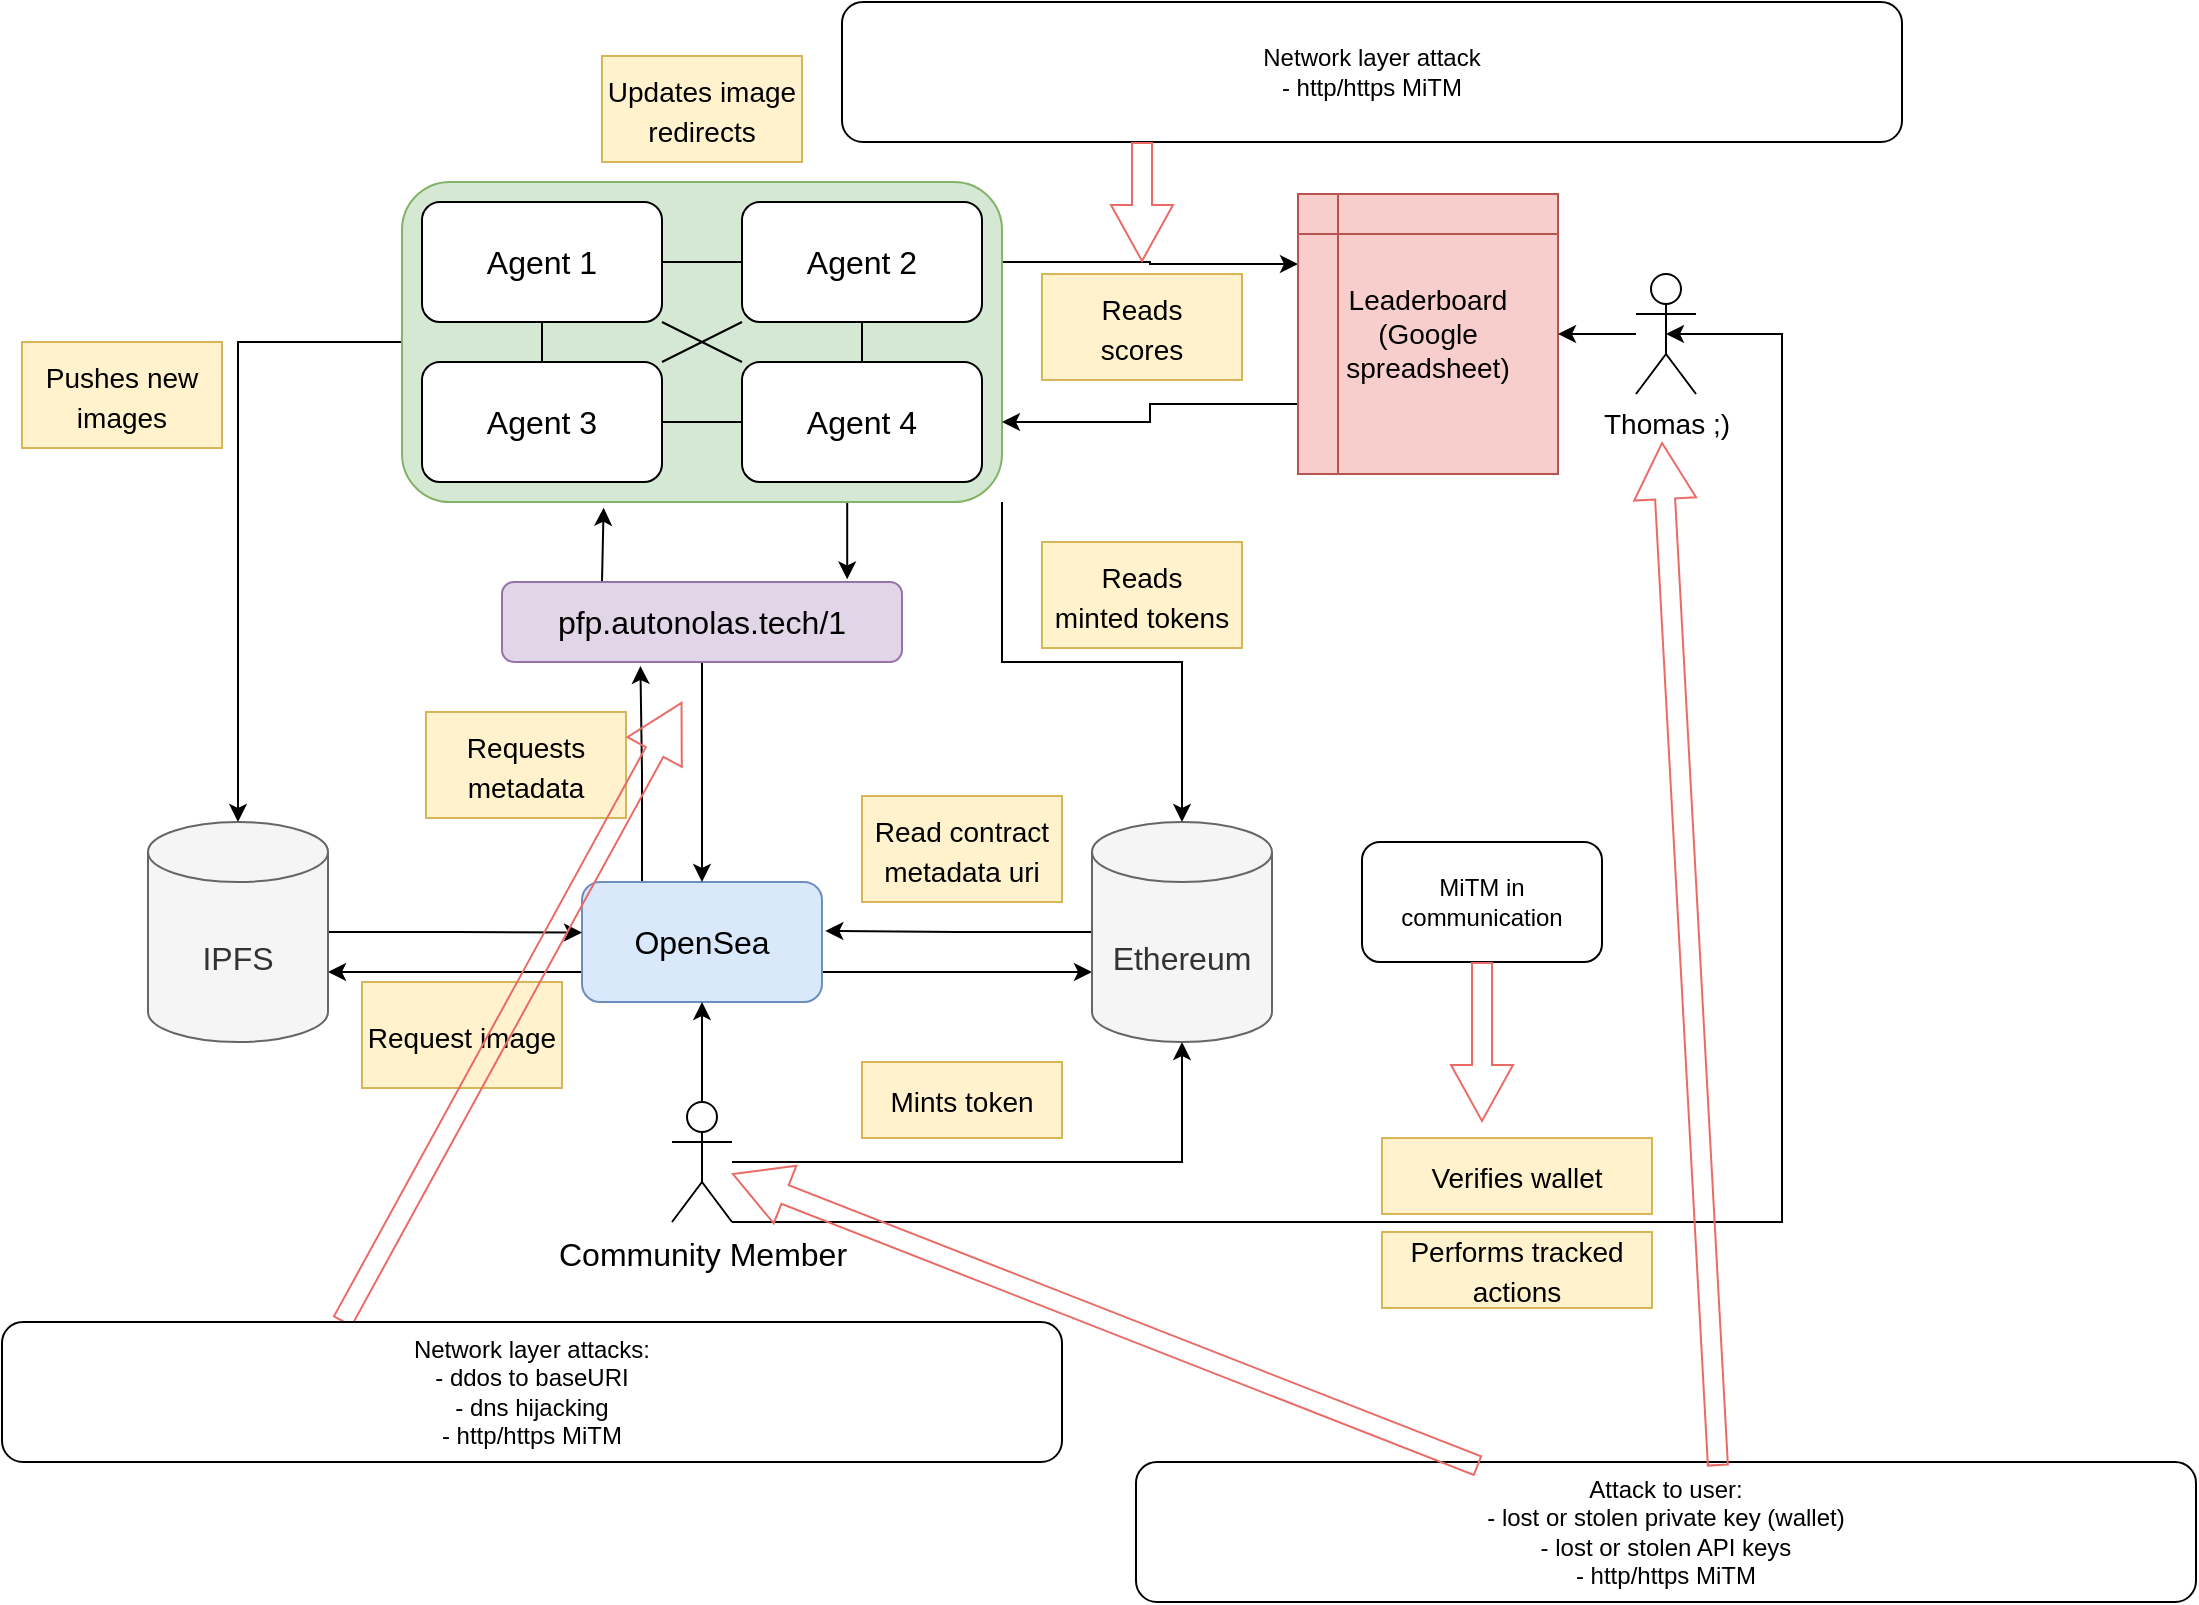 <mxfile version="15.8.7" type="device"><diagram id="3Q-_4YPnuxiTS6hT6uX3" name="Página-1"><mxGraphModel dx="1929" dy="865" grid="1" gridSize="10" guides="1" tooltips="1" connect="1" arrows="1" fold="1" page="1" pageScale="1" pageWidth="827" pageHeight="1169" math="0" shadow="0"><root><mxCell id="0"/><mxCell id="1" parent="0"/><mxCell id="X0S3YLoOOhXlMDZQoMTR-20" style="edgeStyle=orthogonalEdgeStyle;rounded=0;orthogonalLoop=1;jettySize=auto;html=1;exitX=0.75;exitY=1;exitDx=0;exitDy=0;entryX=0.863;entryY=-0.033;entryDx=0;entryDy=0;entryPerimeter=0;fontSize=16;" parent="1" source="X0S3YLoOOhXlMDZQoMTR-6" target="X0S3YLoOOhXlMDZQoMTR-18" edge="1"><mxGeometry relative="1" as="geometry"/></mxCell><mxCell id="X0S3YLoOOhXlMDZQoMTR-46" style="edgeStyle=orthogonalEdgeStyle;rounded=0;orthogonalLoop=1;jettySize=auto;html=1;exitX=1;exitY=0.25;exitDx=0;exitDy=0;entryX=0;entryY=0.25;entryDx=0;entryDy=0;fontSize=14;" parent="1" source="X0S3YLoOOhXlMDZQoMTR-6" target="X0S3YLoOOhXlMDZQoMTR-45" edge="1"><mxGeometry relative="1" as="geometry"/></mxCell><mxCell id="X0S3YLoOOhXlMDZQoMTR-53" style="edgeStyle=orthogonalEdgeStyle;rounded=0;orthogonalLoop=1;jettySize=auto;html=1;exitX=0;exitY=0.5;exitDx=0;exitDy=0;entryX=0.5;entryY=0;entryDx=0;entryDy=0;entryPerimeter=0;fontSize=14;" parent="1" source="X0S3YLoOOhXlMDZQoMTR-6" target="X0S3YLoOOhXlMDZQoMTR-37" edge="1"><mxGeometry relative="1" as="geometry"/></mxCell><mxCell id="X0S3YLoOOhXlMDZQoMTR-57" style="edgeStyle=orthogonalEdgeStyle;rounded=0;orthogonalLoop=1;jettySize=auto;html=1;exitX=1;exitY=1;exitDx=0;exitDy=0;entryX=0.5;entryY=0;entryDx=0;entryDy=0;entryPerimeter=0;fontSize=14;" parent="1" source="X0S3YLoOOhXlMDZQoMTR-6" target="X0S3YLoOOhXlMDZQoMTR-21" edge="1"><mxGeometry relative="1" as="geometry"/></mxCell><mxCell id="X0S3YLoOOhXlMDZQoMTR-6" value="" style="rounded=1;whiteSpace=wrap;html=1;fontSize=16;fillColor=#d5e8d4;strokeColor=#82b366;" parent="1" vertex="1"><mxGeometry x="150" y="150" width="300" height="160" as="geometry"/></mxCell><mxCell id="X0S3YLoOOhXlMDZQoMTR-2" value="&lt;font style=&quot;font-size: 16px;&quot;&gt;Agent 1&lt;/font&gt;" style="rounded=1;whiteSpace=wrap;html=1;" parent="1" vertex="1"><mxGeometry x="160" y="160" width="120" height="60" as="geometry"/></mxCell><mxCell id="X0S3YLoOOhXlMDZQoMTR-3" value="&lt;font style=&quot;font-size: 16px;&quot;&gt;Agent 2&lt;/font&gt;" style="rounded=1;whiteSpace=wrap;html=1;" parent="1" vertex="1"><mxGeometry x="320" y="160" width="120" height="60" as="geometry"/></mxCell><mxCell id="X0S3YLoOOhXlMDZQoMTR-4" value="&lt;font style=&quot;font-size: 16px;&quot;&gt;Agent 3&lt;/font&gt;" style="rounded=1;whiteSpace=wrap;html=1;" parent="1" vertex="1"><mxGeometry x="160" y="240" width="120" height="60" as="geometry"/></mxCell><mxCell id="X0S3YLoOOhXlMDZQoMTR-5" value="&lt;font style=&quot;font-size: 16px;&quot;&gt;Agent 4&lt;br&gt;&lt;/font&gt;" style="rounded=1;whiteSpace=wrap;html=1;" parent="1" vertex="1"><mxGeometry x="320" y="240" width="120" height="60" as="geometry"/></mxCell><mxCell id="X0S3YLoOOhXlMDZQoMTR-9" value="" style="endArrow=none;html=1;rounded=0;fontSize=16;entryX=0;entryY=0.5;entryDx=0;entryDy=0;exitX=1;exitY=0.5;exitDx=0;exitDy=0;" parent="1" source="X0S3YLoOOhXlMDZQoMTR-4" target="X0S3YLoOOhXlMDZQoMTR-5" edge="1"><mxGeometry width="50" height="50" relative="1" as="geometry"><mxPoint x="300" y="280" as="sourcePoint"/><mxPoint x="350" y="230" as="targetPoint"/></mxGeometry></mxCell><mxCell id="X0S3YLoOOhXlMDZQoMTR-10" value="" style="endArrow=none;html=1;rounded=0;fontSize=16;entryX=0;entryY=0.5;entryDx=0;entryDy=0;exitX=1;exitY=0.5;exitDx=0;exitDy=0;" parent="1" source="X0S3YLoOOhXlMDZQoMTR-2" target="X0S3YLoOOhXlMDZQoMTR-3" edge="1"><mxGeometry width="50" height="50" relative="1" as="geometry"><mxPoint x="290" y="280" as="sourcePoint"/><mxPoint x="330" y="280" as="targetPoint"/></mxGeometry></mxCell><mxCell id="X0S3YLoOOhXlMDZQoMTR-11" value="" style="endArrow=none;html=1;rounded=0;fontSize=16;entryX=0.5;entryY=1;entryDx=0;entryDy=0;exitX=0.5;exitY=0;exitDx=0;exitDy=0;" parent="1" source="X0S3YLoOOhXlMDZQoMTR-5" target="X0S3YLoOOhXlMDZQoMTR-3" edge="1"><mxGeometry width="50" height="50" relative="1" as="geometry"><mxPoint x="300" y="290" as="sourcePoint"/><mxPoint x="340" y="290" as="targetPoint"/></mxGeometry></mxCell><mxCell id="X0S3YLoOOhXlMDZQoMTR-12" value="" style="endArrow=none;html=1;rounded=0;fontSize=16;entryX=0.5;entryY=0;entryDx=0;entryDy=0;exitX=0.5;exitY=1;exitDx=0;exitDy=0;" parent="1" source="X0S3YLoOOhXlMDZQoMTR-2" target="X0S3YLoOOhXlMDZQoMTR-4" edge="1"><mxGeometry width="50" height="50" relative="1" as="geometry"><mxPoint x="310" y="300" as="sourcePoint"/><mxPoint x="350" y="300" as="targetPoint"/></mxGeometry></mxCell><mxCell id="X0S3YLoOOhXlMDZQoMTR-13" value="" style="endArrow=none;html=1;rounded=0;fontSize=16;entryX=0;entryY=1;entryDx=0;entryDy=0;exitX=1;exitY=0;exitDx=0;exitDy=0;" parent="1" source="X0S3YLoOOhXlMDZQoMTR-4" target="X0S3YLoOOhXlMDZQoMTR-3" edge="1"><mxGeometry width="50" height="50" relative="1" as="geometry"><mxPoint x="320" y="310" as="sourcePoint"/><mxPoint x="360" y="310" as="targetPoint"/></mxGeometry></mxCell><mxCell id="X0S3YLoOOhXlMDZQoMTR-14" value="" style="endArrow=none;html=1;rounded=0;fontSize=16;entryX=1;entryY=1;entryDx=0;entryDy=0;exitX=0;exitY=0;exitDx=0;exitDy=0;" parent="1" source="X0S3YLoOOhXlMDZQoMTR-5" target="X0S3YLoOOhXlMDZQoMTR-2" edge="1"><mxGeometry width="50" height="50" relative="1" as="geometry"><mxPoint x="330" y="320" as="sourcePoint"/><mxPoint x="370" y="320" as="targetPoint"/></mxGeometry></mxCell><mxCell id="X0S3YLoOOhXlMDZQoMTR-23" style="edgeStyle=orthogonalEdgeStyle;rounded=0;orthogonalLoop=1;jettySize=auto;html=1;exitX=1;exitY=0.75;exitDx=0;exitDy=0;entryX=0;entryY=0;entryDx=0;entryDy=75;entryPerimeter=0;fontSize=16;" parent="1" source="X0S3YLoOOhXlMDZQoMTR-15" target="X0S3YLoOOhXlMDZQoMTR-21" edge="1"><mxGeometry relative="1" as="geometry"/></mxCell><mxCell id="X0S3YLoOOhXlMDZQoMTR-31" style="edgeStyle=orthogonalEdgeStyle;rounded=0;orthogonalLoop=1;jettySize=auto;html=1;exitX=0.25;exitY=0;exitDx=0;exitDy=0;entryX=0.346;entryY=1.05;entryDx=0;entryDy=0;entryPerimeter=0;fontSize=16;" parent="1" source="X0S3YLoOOhXlMDZQoMTR-15" target="X0S3YLoOOhXlMDZQoMTR-18" edge="1"><mxGeometry relative="1" as="geometry"/></mxCell><mxCell id="X0S3YLoOOhXlMDZQoMTR-38" style="edgeStyle=orthogonalEdgeStyle;rounded=0;orthogonalLoop=1;jettySize=auto;html=1;exitX=0;exitY=0.75;exitDx=0;exitDy=0;entryX=1;entryY=0;entryDx=0;entryDy=75;entryPerimeter=0;fontSize=14;" parent="1" source="X0S3YLoOOhXlMDZQoMTR-15" target="X0S3YLoOOhXlMDZQoMTR-37" edge="1"><mxGeometry relative="1" as="geometry"/></mxCell><mxCell id="X0S3YLoOOhXlMDZQoMTR-15" value="OpenSea" style="rounded=1;whiteSpace=wrap;html=1;fontSize=16;fillColor=#dae8fc;strokeColor=#6c8ebf;" parent="1" vertex="1"><mxGeometry x="240" y="500" width="120" height="60" as="geometry"/></mxCell><mxCell id="X0S3YLoOOhXlMDZQoMTR-17" value="" style="edgeStyle=orthogonalEdgeStyle;rounded=0;orthogonalLoop=1;jettySize=auto;html=1;fontSize=16;" parent="1" source="X0S3YLoOOhXlMDZQoMTR-16" target="X0S3YLoOOhXlMDZQoMTR-15" edge="1"><mxGeometry relative="1" as="geometry"/></mxCell><mxCell id="X0S3YLoOOhXlMDZQoMTR-42" style="edgeStyle=orthogonalEdgeStyle;rounded=0;orthogonalLoop=1;jettySize=auto;html=1;entryX=0.5;entryY=1;entryDx=0;entryDy=0;entryPerimeter=0;fontSize=14;" parent="1" source="X0S3YLoOOhXlMDZQoMTR-16" target="X0S3YLoOOhXlMDZQoMTR-21" edge="1"><mxGeometry relative="1" as="geometry"/></mxCell><mxCell id="X0S3YLoOOhXlMDZQoMTR-50" style="edgeStyle=orthogonalEdgeStyle;rounded=0;orthogonalLoop=1;jettySize=auto;html=1;exitX=1;exitY=1;exitDx=0;exitDy=0;exitPerimeter=0;entryX=0.5;entryY=0.5;entryDx=0;entryDy=0;entryPerimeter=0;fontSize=14;" parent="1" source="X0S3YLoOOhXlMDZQoMTR-16" target="X0S3YLoOOhXlMDZQoMTR-48" edge="1"><mxGeometry relative="1" as="geometry"><Array as="points"><mxPoint x="840" y="670"/><mxPoint x="840" y="226"/></Array></mxGeometry></mxCell><mxCell id="X0S3YLoOOhXlMDZQoMTR-16" value="Community Member" style="shape=umlActor;verticalLabelPosition=bottom;verticalAlign=top;html=1;outlineConnect=0;fontSize=16;" parent="1" vertex="1"><mxGeometry x="285" y="610" width="30" height="60" as="geometry"/></mxCell><mxCell id="X0S3YLoOOhXlMDZQoMTR-19" style="edgeStyle=orthogonalEdgeStyle;rounded=0;orthogonalLoop=1;jettySize=auto;html=1;exitX=0.25;exitY=0;exitDx=0;exitDy=0;entryX=0.336;entryY=1.018;entryDx=0;entryDy=0;entryPerimeter=0;fontSize=16;" parent="1" source="X0S3YLoOOhXlMDZQoMTR-18" target="X0S3YLoOOhXlMDZQoMTR-6" edge="1"><mxGeometry relative="1" as="geometry"/></mxCell><mxCell id="X0S3YLoOOhXlMDZQoMTR-33" style="edgeStyle=orthogonalEdgeStyle;rounded=0;orthogonalLoop=1;jettySize=auto;html=1;exitX=0.5;exitY=1;exitDx=0;exitDy=0;entryX=0.5;entryY=0;entryDx=0;entryDy=0;fontSize=16;" parent="1" source="X0S3YLoOOhXlMDZQoMTR-18" target="X0S3YLoOOhXlMDZQoMTR-15" edge="1"><mxGeometry relative="1" as="geometry"/></mxCell><mxCell id="X0S3YLoOOhXlMDZQoMTR-18" value="pfp.autonolas.tech/1" style="rounded=1;whiteSpace=wrap;html=1;fontSize=16;fillColor=#e1d5e7;strokeColor=#9673a6;" parent="1" vertex="1"><mxGeometry x="200" y="350" width="200" height="40" as="geometry"/></mxCell><mxCell id="X0S3YLoOOhXlMDZQoMTR-24" style="edgeStyle=orthogonalEdgeStyle;rounded=0;orthogonalLoop=1;jettySize=auto;html=1;exitX=0;exitY=0.5;exitDx=0;exitDy=0;exitPerimeter=0;entryX=1.014;entryY=0.408;entryDx=0;entryDy=0;entryPerimeter=0;fontSize=16;" parent="1" source="X0S3YLoOOhXlMDZQoMTR-21" target="X0S3YLoOOhXlMDZQoMTR-15" edge="1"><mxGeometry relative="1" as="geometry"/></mxCell><mxCell id="X0S3YLoOOhXlMDZQoMTR-21" value="Ethereum" style="shape=cylinder3;whiteSpace=wrap;html=1;boundedLbl=1;backgroundOutline=1;size=15;fontSize=16;fillColor=#f5f5f5;fontColor=#333333;strokeColor=#666666;" parent="1" vertex="1"><mxGeometry x="495" y="470" width="90" height="110" as="geometry"/></mxCell><mxCell id="X0S3YLoOOhXlMDZQoMTR-34" value="&lt;font style=&quot;font-size: 14px;&quot;&gt;Read contract metadata uri&lt;/font&gt;" style="rounded=0;whiteSpace=wrap;html=1;fontSize=16;fillColor=#fff2cc;strokeColor=#d6b656;" parent="1" vertex="1"><mxGeometry x="380" y="457" width="100" height="53" as="geometry"/></mxCell><mxCell id="X0S3YLoOOhXlMDZQoMTR-35" value="&lt;font style=&quot;font-size: 14px;&quot;&gt;Requests metadata&lt;/font&gt;" style="rounded=0;whiteSpace=wrap;html=1;fontSize=16;fillColor=#fff2cc;strokeColor=#d6b656;" parent="1" vertex="1"><mxGeometry x="162" y="415" width="100" height="53" as="geometry"/></mxCell><mxCell id="X0S3YLoOOhXlMDZQoMTR-39" style="edgeStyle=orthogonalEdgeStyle;rounded=0;orthogonalLoop=1;jettySize=auto;html=1;exitX=1;exitY=0.5;exitDx=0;exitDy=0;exitPerimeter=0;entryX=0;entryY=0.421;entryDx=0;entryDy=0;entryPerimeter=0;fontSize=14;" parent="1" source="X0S3YLoOOhXlMDZQoMTR-37" target="X0S3YLoOOhXlMDZQoMTR-15" edge="1"><mxGeometry relative="1" as="geometry"/></mxCell><mxCell id="X0S3YLoOOhXlMDZQoMTR-37" value="IPFS" style="shape=cylinder3;whiteSpace=wrap;html=1;boundedLbl=1;backgroundOutline=1;size=15;fontSize=16;fillColor=#f5f5f5;fontColor=#333333;strokeColor=#666666;" parent="1" vertex="1"><mxGeometry x="23" y="470" width="90" height="110" as="geometry"/></mxCell><mxCell id="X0S3YLoOOhXlMDZQoMTR-40" value="&lt;font style=&quot;font-size: 14px;&quot;&gt;Request image&lt;/font&gt;" style="rounded=0;whiteSpace=wrap;html=1;fontSize=16;fillColor=#fff2cc;strokeColor=#d6b656;" parent="1" vertex="1"><mxGeometry x="130" y="550" width="100" height="53" as="geometry"/></mxCell><mxCell id="X0S3YLoOOhXlMDZQoMTR-43" value="&lt;font style=&quot;font-size: 14px;&quot;&gt;Mints token&lt;/font&gt;" style="rounded=0;whiteSpace=wrap;html=1;fontSize=16;fillColor=#fff2cc;strokeColor=#d6b656;" parent="1" vertex="1"><mxGeometry x="380" y="590" width="100" height="38" as="geometry"/></mxCell><mxCell id="X0S3YLoOOhXlMDZQoMTR-47" style="edgeStyle=orthogonalEdgeStyle;rounded=0;orthogonalLoop=1;jettySize=auto;html=1;exitX=0;exitY=0.75;exitDx=0;exitDy=0;entryX=1;entryY=0.75;entryDx=0;entryDy=0;fontSize=14;" parent="1" source="X0S3YLoOOhXlMDZQoMTR-45" target="X0S3YLoOOhXlMDZQoMTR-6" edge="1"><mxGeometry relative="1" as="geometry"/></mxCell><mxCell id="X0S3YLoOOhXlMDZQoMTR-45" value="Leaderboard&lt;br&gt;(Google spreadsheet)" style="shape=internalStorage;whiteSpace=wrap;html=1;backgroundOutline=1;fontSize=14;fillColor=#f8cecc;strokeColor=#b85450;" parent="1" vertex="1"><mxGeometry x="598" y="156" width="130" height="140" as="geometry"/></mxCell><mxCell id="X0S3YLoOOhXlMDZQoMTR-49" value="" style="edgeStyle=orthogonalEdgeStyle;rounded=0;orthogonalLoop=1;jettySize=auto;html=1;fontSize=14;" parent="1" source="X0S3YLoOOhXlMDZQoMTR-48" target="X0S3YLoOOhXlMDZQoMTR-45" edge="1"><mxGeometry relative="1" as="geometry"/></mxCell><mxCell id="X0S3YLoOOhXlMDZQoMTR-48" value="Thomas ;)" style="shape=umlActor;verticalLabelPosition=bottom;verticalAlign=top;html=1;outlineConnect=0;fontSize=14;" parent="1" vertex="1"><mxGeometry x="767" y="196" width="30" height="60" as="geometry"/></mxCell><mxCell id="X0S3YLoOOhXlMDZQoMTR-51" value="&lt;font style=&quot;font-size: 14px;&quot;&gt;Verifies wallet&lt;/font&gt;" style="rounded=0;whiteSpace=wrap;html=1;fontSize=16;fillColor=#fff2cc;strokeColor=#d6b656;" parent="1" vertex="1"><mxGeometry x="640" y="628" width="135" height="38" as="geometry"/></mxCell><mxCell id="X0S3YLoOOhXlMDZQoMTR-52" value="&lt;font style=&quot;font-size: 14px;&quot;&gt;Performs tracked actions&lt;/font&gt;" style="rounded=0;whiteSpace=wrap;html=1;fontSize=16;fillColor=#fff2cc;strokeColor=#d6b656;" parent="1" vertex="1"><mxGeometry x="640" y="675" width="135" height="38" as="geometry"/></mxCell><mxCell id="X0S3YLoOOhXlMDZQoMTR-54" value="&lt;font style=&quot;font-size: 14px;&quot;&gt;Pushes new images&lt;/font&gt;" style="rounded=0;whiteSpace=wrap;html=1;fontSize=16;fillColor=#fff2cc;strokeColor=#d6b656;" parent="1" vertex="1"><mxGeometry x="-40" y="230" width="100" height="53" as="geometry"/></mxCell><mxCell id="X0S3YLoOOhXlMDZQoMTR-55" value="&lt;font style=&quot;font-size: 14px;&quot;&gt;Updates image redirects&lt;/font&gt;" style="rounded=0;whiteSpace=wrap;html=1;fontSize=16;fillColor=#fff2cc;strokeColor=#d6b656;" parent="1" vertex="1"><mxGeometry x="250" y="87" width="100" height="53" as="geometry"/></mxCell><mxCell id="X0S3YLoOOhXlMDZQoMTR-56" value="&lt;font style=&quot;font-size: 14px;&quot;&gt;Reads&lt;br&gt;scores&lt;br&gt;&lt;/font&gt;" style="rounded=0;whiteSpace=wrap;html=1;fontSize=16;fillColor=#fff2cc;strokeColor=#d6b656;" parent="1" vertex="1"><mxGeometry x="470" y="196" width="100" height="53" as="geometry"/></mxCell><mxCell id="X0S3YLoOOhXlMDZQoMTR-58" value="&lt;font style=&quot;font-size: 14px;&quot;&gt;Reads&lt;br&gt;minted tokens&lt;br&gt;&lt;/font&gt;" style="rounded=0;whiteSpace=wrap;html=1;fontSize=16;fillColor=#fff2cc;strokeColor=#d6b656;" parent="1" vertex="1"><mxGeometry x="470" y="330" width="100" height="53" as="geometry"/></mxCell><mxCell id="QBL5PzR9rJb7f7w4HU-K-2" value="" style="shape=flexArrow;endArrow=classic;html=1;rounded=0;endSize=9;strokeColor=#EA6B66;exitX=0.321;exitY=0;exitDx=0;exitDy=0;exitPerimeter=0;" edge="1" parent="1" source="QBL5PzR9rJb7f7w4HU-K-3"><mxGeometry width="50" height="50" relative="1" as="geometry"><mxPoint x="110" y="700" as="sourcePoint"/><mxPoint x="290" y="410" as="targetPoint"/></mxGeometry></mxCell><mxCell id="QBL5PzR9rJb7f7w4HU-K-3" value="Network layer attacks: &lt;br&gt;- ddos to baseURI&lt;br&gt;- dns hijacking&lt;br&gt;- http/https MiTM" style="rounded=1;whiteSpace=wrap;html=1;" vertex="1" parent="1"><mxGeometry x="-50" y="720" width="530" height="70" as="geometry"/></mxCell><mxCell id="QBL5PzR9rJb7f7w4HU-K-6" value="Attack to user: &lt;br&gt;-&amp;nbsp;lost or stolen private key (wallet)&lt;br&gt;- lost or stolen API keys&lt;br&gt;- http/https MiTM" style="rounded=1;whiteSpace=wrap;html=1;" vertex="1" parent="1"><mxGeometry x="517" y="790" width="530" height="70" as="geometry"/></mxCell><mxCell id="QBL5PzR9rJb7f7w4HU-K-7" value="" style="shape=flexArrow;endArrow=classic;html=1;rounded=0;endSize=9;strokeColor=#EA6B66;exitX=0.323;exitY=0.029;exitDx=0;exitDy=0;exitPerimeter=0;" edge="1" parent="1" source="QBL5PzR9rJb7f7w4HU-K-6" target="X0S3YLoOOhXlMDZQoMTR-16"><mxGeometry width="50" height="50" relative="1" as="geometry"><mxPoint x="130.13" y="730" as="sourcePoint"/><mxPoint x="300" y="420" as="targetPoint"/></mxGeometry></mxCell><mxCell id="QBL5PzR9rJb7f7w4HU-K-8" value="" style="shape=flexArrow;endArrow=classic;html=1;rounded=0;endSize=9;strokeColor=#EA6B66;exitX=0.549;exitY=0.029;exitDx=0;exitDy=0;exitPerimeter=0;" edge="1" parent="1" source="QBL5PzR9rJb7f7w4HU-K-6"><mxGeometry width="50" height="50" relative="1" as="geometry"><mxPoint x="698.19" y="802.03" as="sourcePoint"/><mxPoint x="780" y="280" as="targetPoint"/></mxGeometry></mxCell><mxCell id="QBL5PzR9rJb7f7w4HU-K-9" value="MiTM in communication" style="rounded=1;whiteSpace=wrap;html=1;" vertex="1" parent="1"><mxGeometry x="630" y="480" width="120" height="60" as="geometry"/></mxCell><mxCell id="QBL5PzR9rJb7f7w4HU-K-12" value="" style="shape=flexArrow;endArrow=classic;html=1;rounded=0;endSize=9;strokeColor=#EA6B66;" edge="1" parent="1"><mxGeometry width="50" height="50" relative="1" as="geometry"><mxPoint x="690" y="540" as="sourcePoint"/><mxPoint x="690" y="620" as="targetPoint"/></mxGeometry></mxCell><mxCell id="QBL5PzR9rJb7f7w4HU-K-13" value="Network layer attack&lt;br&gt;- http/https MiTM" style="rounded=1;whiteSpace=wrap;html=1;" vertex="1" parent="1"><mxGeometry x="370" y="60" width="530" height="70" as="geometry"/></mxCell><mxCell id="QBL5PzR9rJb7f7w4HU-K-15" value="" style="shape=flexArrow;endArrow=classic;html=1;rounded=0;endSize=9;strokeColor=#EA6B66;" edge="1" parent="1"><mxGeometry width="50" height="50" relative="1" as="geometry"><mxPoint x="520" y="130" as="sourcePoint"/><mxPoint x="520" y="190" as="targetPoint"/></mxGeometry></mxCell></root></mxGraphModel></diagram></mxfile>